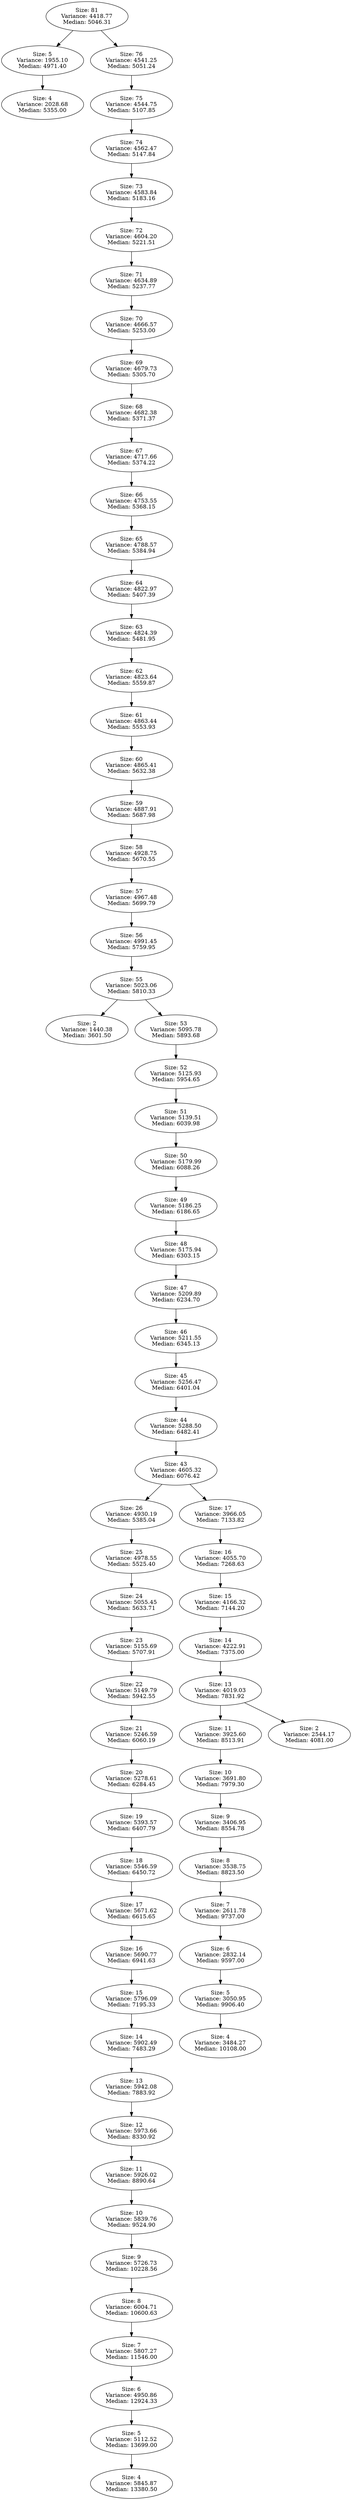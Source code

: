 DIGRAPH G {
"Size: 81\nVariance: 4418.77\nMedian: 5046.31" -> "Size: 5\nVariance: 1955.10\nMedian: 4971.40" L=0;
"Size: 81\nVariance: 4418.77\nMedian: 5046.31" -> "Size: 76\nVariance: 4541.25\nMedian: 5051.24" L=0;
"Size: 5\nVariance: 1955.10\nMedian: 4971.40" -> "Size: 4\nVariance: 2028.68\nMedian: 5355.00" L=1;
"Size: 76\nVariance: 4541.25\nMedian: 5051.24" -> "Size: 75\nVariance: 4544.75\nMedian: 5107.85" L=1;
"Size: 75\nVariance: 4544.75\nMedian: 5107.85" -> "Size: 74\nVariance: 4562.47\nMedian: 5147.84" L=2;
"Size: 74\nVariance: 4562.47\nMedian: 5147.84" -> "Size: 73\nVariance: 4583.84\nMedian: 5183.16" L=3;
"Size: 73\nVariance: 4583.84\nMedian: 5183.16" -> "Size: 72\nVariance: 4604.20\nMedian: 5221.51" L=4;
"Size: 72\nVariance: 4604.20\nMedian: 5221.51" -> "Size: 71\nVariance: 4634.89\nMedian: 5237.77" L=5;
"Size: 71\nVariance: 4634.89\nMedian: 5237.77" -> "Size: 70\nVariance: 4666.57\nMedian: 5253.00" L=6;
"Size: 70\nVariance: 4666.57\nMedian: 5253.00" -> "Size: 69\nVariance: 4679.73\nMedian: 5305.70" L=7;
"Size: 69\nVariance: 4679.73\nMedian: 5305.70" -> "Size: 68\nVariance: 4682.38\nMedian: 5371.37" L=8;
"Size: 68\nVariance: 4682.38\nMedian: 5371.37" -> "Size: 67\nVariance: 4717.66\nMedian: 5374.22" L=9;
"Size: 67\nVariance: 4717.66\nMedian: 5374.22" -> "Size: 66\nVariance: 4753.55\nMedian: 5368.15" L=10;
"Size: 66\nVariance: 4753.55\nMedian: 5368.15" -> "Size: 65\nVariance: 4788.57\nMedian: 5384.94" L=11;
"Size: 65\nVariance: 4788.57\nMedian: 5384.94" -> "Size: 64\nVariance: 4822.97\nMedian: 5407.39" L=12;
"Size: 64\nVariance: 4822.97\nMedian: 5407.39" -> "Size: 63\nVariance: 4824.39\nMedian: 5481.95" L=13;
"Size: 63\nVariance: 4824.39\nMedian: 5481.95" -> "Size: 62\nVariance: 4823.64\nMedian: 5559.87" L=14;
"Size: 62\nVariance: 4823.64\nMedian: 5559.87" -> "Size: 61\nVariance: 4863.44\nMedian: 5553.93" L=15;
"Size: 61\nVariance: 4863.44\nMedian: 5553.93" -> "Size: 60\nVariance: 4865.41\nMedian: 5632.38" L=16;
"Size: 60\nVariance: 4865.41\nMedian: 5632.38" -> "Size: 59\nVariance: 4887.91\nMedian: 5687.98" L=17;
"Size: 59\nVariance: 4887.91\nMedian: 5687.98" -> "Size: 58\nVariance: 4928.75\nMedian: 5670.55" L=18;
"Size: 58\nVariance: 4928.75\nMedian: 5670.55" -> "Size: 57\nVariance: 4967.48\nMedian: 5699.79" L=19;
"Size: 57\nVariance: 4967.48\nMedian: 5699.79" -> "Size: 56\nVariance: 4991.45\nMedian: 5759.95" L=20;
"Size: 56\nVariance: 4991.45\nMedian: 5759.95" -> "Size: 55\nVariance: 5023.06\nMedian: 5810.33" L=21;
"Size: 55\nVariance: 5023.06\nMedian: 5810.33" -> "Size: 2\nVariance: 1440.38\nMedian: 3601.50" L=22;
"Size: 55\nVariance: 5023.06\nMedian: 5810.33" -> "Size: 53\nVariance: 5095.78\nMedian: 5893.68" L=22;
"Size: 53\nVariance: 5095.78\nMedian: 5893.68" -> "Size: 52\nVariance: 5125.93\nMedian: 5954.65" L=23;
"Size: 52\nVariance: 5125.93\nMedian: 5954.65" -> "Size: 51\nVariance: 5139.51\nMedian: 6039.98" L=24;
"Size: 51\nVariance: 5139.51\nMedian: 6039.98" -> "Size: 50\nVariance: 5179.99\nMedian: 6088.26" L=25;
"Size: 50\nVariance: 5179.99\nMedian: 6088.26" -> "Size: 49\nVariance: 5186.25\nMedian: 6186.65" L=26;
"Size: 49\nVariance: 5186.25\nMedian: 6186.65" -> "Size: 48\nVariance: 5175.94\nMedian: 6303.15" L=27;
"Size: 48\nVariance: 5175.94\nMedian: 6303.15" -> "Size: 47\nVariance: 5209.89\nMedian: 6234.70" L=28;
"Size: 47\nVariance: 5209.89\nMedian: 6234.70" -> "Size: 46\nVariance: 5211.55\nMedian: 6345.13" L=29;
"Size: 46\nVariance: 5211.55\nMedian: 6345.13" -> "Size: 45\nVariance: 5256.47\nMedian: 6401.04" L=30;
"Size: 45\nVariance: 5256.47\nMedian: 6401.04" -> "Size: 44\nVariance: 5288.50\nMedian: 6482.41" L=31;
"Size: 44\nVariance: 5288.50\nMedian: 6482.41" -> "Size: 43\nVariance: 4605.32\nMedian: 6076.42" L=32;
"Size: 43\nVariance: 4605.32\nMedian: 6076.42" -> "Size: 26\nVariance: 4930.19\nMedian: 5385.04" L=33;
"Size: 43\nVariance: 4605.32\nMedian: 6076.42" -> "Size: 17\nVariance: 3966.05\nMedian: 7133.82" L=33;
"Size: 26\nVariance: 4930.19\nMedian: 5385.04" -> "Size: 25\nVariance: 4978.55\nMedian: 5525.40" L=34;
"Size: 25\nVariance: 4978.55\nMedian: 5525.40" -> "Size: 24\nVariance: 5055.45\nMedian: 5633.71" L=35;
"Size: 24\nVariance: 5055.45\nMedian: 5633.71" -> "Size: 23\nVariance: 5155.69\nMedian: 5707.91" L=36;
"Size: 23\nVariance: 5155.69\nMedian: 5707.91" -> "Size: 22\nVariance: 5149.79\nMedian: 5942.55" L=37;
"Size: 22\nVariance: 5149.79\nMedian: 5942.55" -> "Size: 21\nVariance: 5246.59\nMedian: 6060.19" L=38;
"Size: 21\nVariance: 5246.59\nMedian: 6060.19" -> "Size: 20\nVariance: 5278.61\nMedian: 6284.45" L=39;
"Size: 20\nVariance: 5278.61\nMedian: 6284.45" -> "Size: 19\nVariance: 5393.57\nMedian: 6407.79" L=40;
"Size: 19\nVariance: 5393.57\nMedian: 6407.79" -> "Size: 18\nVariance: 5546.59\nMedian: 6450.72" L=41;
"Size: 18\nVariance: 5546.59\nMedian: 6450.72" -> "Size: 17\nVariance: 5671.62\nMedian: 6615.65" L=42;
"Size: 17\nVariance: 5671.62\nMedian: 6615.65" -> "Size: 16\nVariance: 5690.77\nMedian: 6941.63" L=43;
"Size: 16\nVariance: 5690.77\nMedian: 6941.63" -> "Size: 15\nVariance: 5796.09\nMedian: 7195.33" L=44;
"Size: 15\nVariance: 5796.09\nMedian: 7195.33" -> "Size: 14\nVariance: 5902.49\nMedian: 7483.29" L=45;
"Size: 14\nVariance: 5902.49\nMedian: 7483.29" -> "Size: 13\nVariance: 5942.08\nMedian: 7883.92" L=46;
"Size: 13\nVariance: 5942.08\nMedian: 7883.92" -> "Size: 12\nVariance: 5973.66\nMedian: 8330.92" L=47;
"Size: 12\nVariance: 5973.66\nMedian: 8330.92" -> "Size: 11\nVariance: 5926.02\nMedian: 8890.64" L=48;
"Size: 11\nVariance: 5926.02\nMedian: 8890.64" -> "Size: 10\nVariance: 5839.76\nMedian: 9524.90" L=49;
"Size: 10\nVariance: 5839.76\nMedian: 9524.90" -> "Size: 9\nVariance: 5726.73\nMedian: 10228.56" L=50;
"Size: 9\nVariance: 5726.73\nMedian: 10228.56" -> "Size: 8\nVariance: 6004.71\nMedian: 10600.63" L=51;
"Size: 8\nVariance: 6004.71\nMedian: 10600.63" -> "Size: 7\nVariance: 5807.27\nMedian: 11546.00" L=52;
"Size: 7\nVariance: 5807.27\nMedian: 11546.00" -> "Size: 6\nVariance: 4950.86\nMedian: 12924.33" L=53;
"Size: 6\nVariance: 4950.86\nMedian: 12924.33" -> "Size: 5\nVariance: 5112.52\nMedian: 13699.00" L=54;
"Size: 5\nVariance: 5112.52\nMedian: 13699.00" -> "Size: 4\nVariance: 5845.87\nMedian: 13380.50" L=55;
"Size: 17\nVariance: 3966.05\nMedian: 7133.82" -> "Size: 16\nVariance: 4055.70\nMedian: 7268.63" L=34;
"Size: 16\nVariance: 4055.70\nMedian: 7268.63" -> "Size: 15\nVariance: 4166.32\nMedian: 7144.20" L=35;
"Size: 15\nVariance: 4166.32\nMedian: 7144.20" -> "Size: 14\nVariance: 4222.91\nMedian: 7375.00" L=36;
"Size: 14\nVariance: 4222.91\nMedian: 7375.00" -> "Size: 13\nVariance: 4019.03\nMedian: 7831.92" L=37;
"Size: 13\nVariance: 4019.03\nMedian: 7831.92" -> "Size: 11\nVariance: 3925.60\nMedian: 8513.91" L=38;
"Size: 13\nVariance: 4019.03\nMedian: 7831.92" -> "Size: 2\nVariance: 2544.17\nMedian: 4081.00" L=38;
"Size: 11\nVariance: 3925.60\nMedian: 8513.91" -> "Size: 10\nVariance: 3691.80\nMedian: 7979.30" L=39;
"Size: 10\nVariance: 3691.80\nMedian: 7979.30" -> "Size: 9\nVariance: 3406.95\nMedian: 8554.78" L=40;
"Size: 9\nVariance: 3406.95\nMedian: 8554.78" -> "Size: 8\nVariance: 3538.75\nMedian: 8823.50" L=41;
"Size: 8\nVariance: 3538.75\nMedian: 8823.50" -> "Size: 7\nVariance: 2611.78\nMedian: 9737.00" L=42;
"Size: 7\nVariance: 2611.78\nMedian: 9737.00" -> "Size: 6\nVariance: 2832.14\nMedian: 9597.00" L=43;
"Size: 6\nVariance: 2832.14\nMedian: 9597.00" -> "Size: 5\nVariance: 3050.95\nMedian: 9906.40" L=44;
"Size: 5\nVariance: 3050.95\nMedian: 9906.40" -> "Size: 4\nVariance: 3484.27\nMedian: 10108.00" L=45;
}
